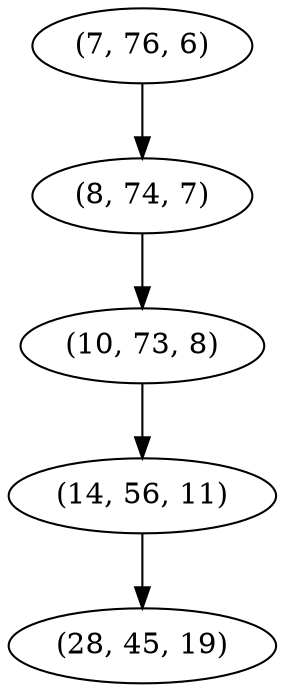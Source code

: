 digraph tree {
    "(7, 76, 6)";
    "(8, 74, 7)";
    "(10, 73, 8)";
    "(14, 56, 11)";
    "(28, 45, 19)";
    "(7, 76, 6)" -> "(8, 74, 7)";
    "(8, 74, 7)" -> "(10, 73, 8)";
    "(10, 73, 8)" -> "(14, 56, 11)";
    "(14, 56, 11)" -> "(28, 45, 19)";
}
